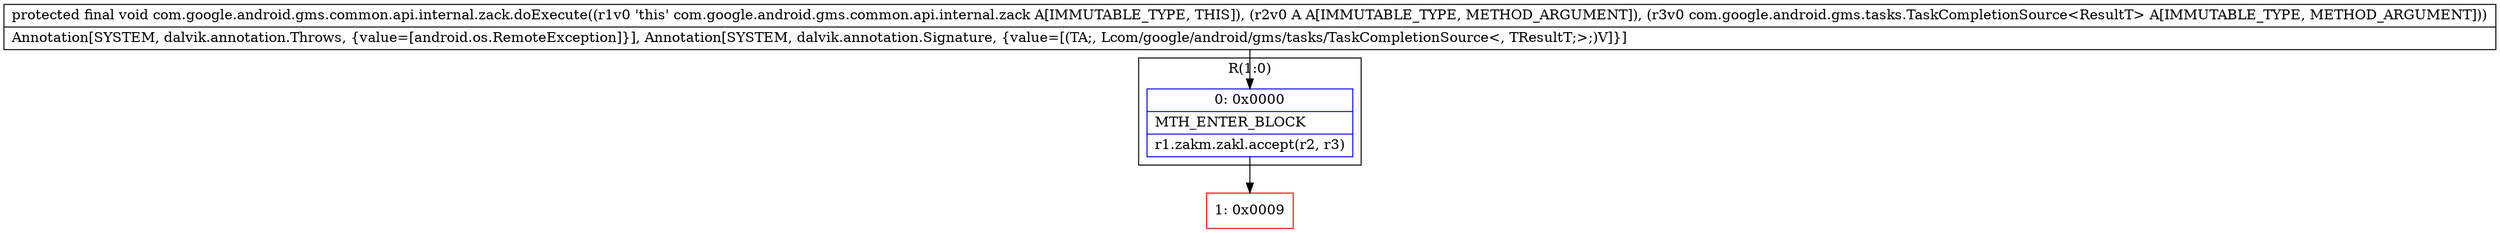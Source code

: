 digraph "CFG forcom.google.android.gms.common.api.internal.zack.doExecute(Lcom\/google\/android\/gms\/common\/api\/Api$AnyClient;Lcom\/google\/android\/gms\/tasks\/TaskCompletionSource;)V" {
subgraph cluster_Region_88295169 {
label = "R(1:0)";
node [shape=record,color=blue];
Node_0 [shape=record,label="{0\:\ 0x0000|MTH_ENTER_BLOCK\l|r1.zakm.zakl.accept(r2, r3)\l}"];
}
Node_1 [shape=record,color=red,label="{1\:\ 0x0009}"];
MethodNode[shape=record,label="{protected final void com.google.android.gms.common.api.internal.zack.doExecute((r1v0 'this' com.google.android.gms.common.api.internal.zack A[IMMUTABLE_TYPE, THIS]), (r2v0 A A[IMMUTABLE_TYPE, METHOD_ARGUMENT]), (r3v0 com.google.android.gms.tasks.TaskCompletionSource\<ResultT\> A[IMMUTABLE_TYPE, METHOD_ARGUMENT]))  | Annotation[SYSTEM, dalvik.annotation.Throws, \{value=[android.os.RemoteException]\}], Annotation[SYSTEM, dalvik.annotation.Signature, \{value=[(TA;, Lcom\/google\/android\/gms\/tasks\/TaskCompletionSource\<, TResultT;\>;)V]\}]\l}"];
MethodNode -> Node_0;
Node_0 -> Node_1;
}


